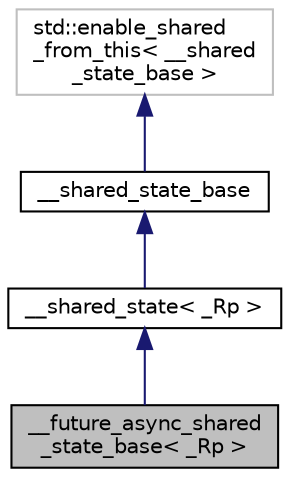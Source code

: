 digraph "__future_async_shared_state_base&lt; _Rp &gt;"
{
  edge [fontname="Helvetica",fontsize="10",labelfontname="Helvetica",labelfontsize="10"];
  node [fontname="Helvetica",fontsize="10",shape=record];
  Node1 [label="__future_async_shared\l_state_base\< _Rp \>",height=0.2,width=0.4,color="black", fillcolor="grey75", style="filled" fontcolor="black"];
  Node2 -> Node1 [dir="back",color="midnightblue",fontsize="10",style="solid",fontname="Helvetica"];
  Node2 [label="__shared_state\< _Rp \>",height=0.2,width=0.4,color="black", fillcolor="white", style="filled",URL="$struct____shared__state.xhtml"];
  Node3 -> Node2 [dir="back",color="midnightblue",fontsize="10",style="solid",fontname="Helvetica"];
  Node3 [label="__shared_state_base",height=0.2,width=0.4,color="black", fillcolor="white", style="filled",URL="$struct____shared__state__base.xhtml"];
  Node4 -> Node3 [dir="back",color="midnightblue",fontsize="10",style="solid",fontname="Helvetica"];
  Node4 [label="std::enable_shared\l_from_this\< __shared\l_state_base \>",height=0.2,width=0.4,color="grey75", fillcolor="white", style="filled"];
}
